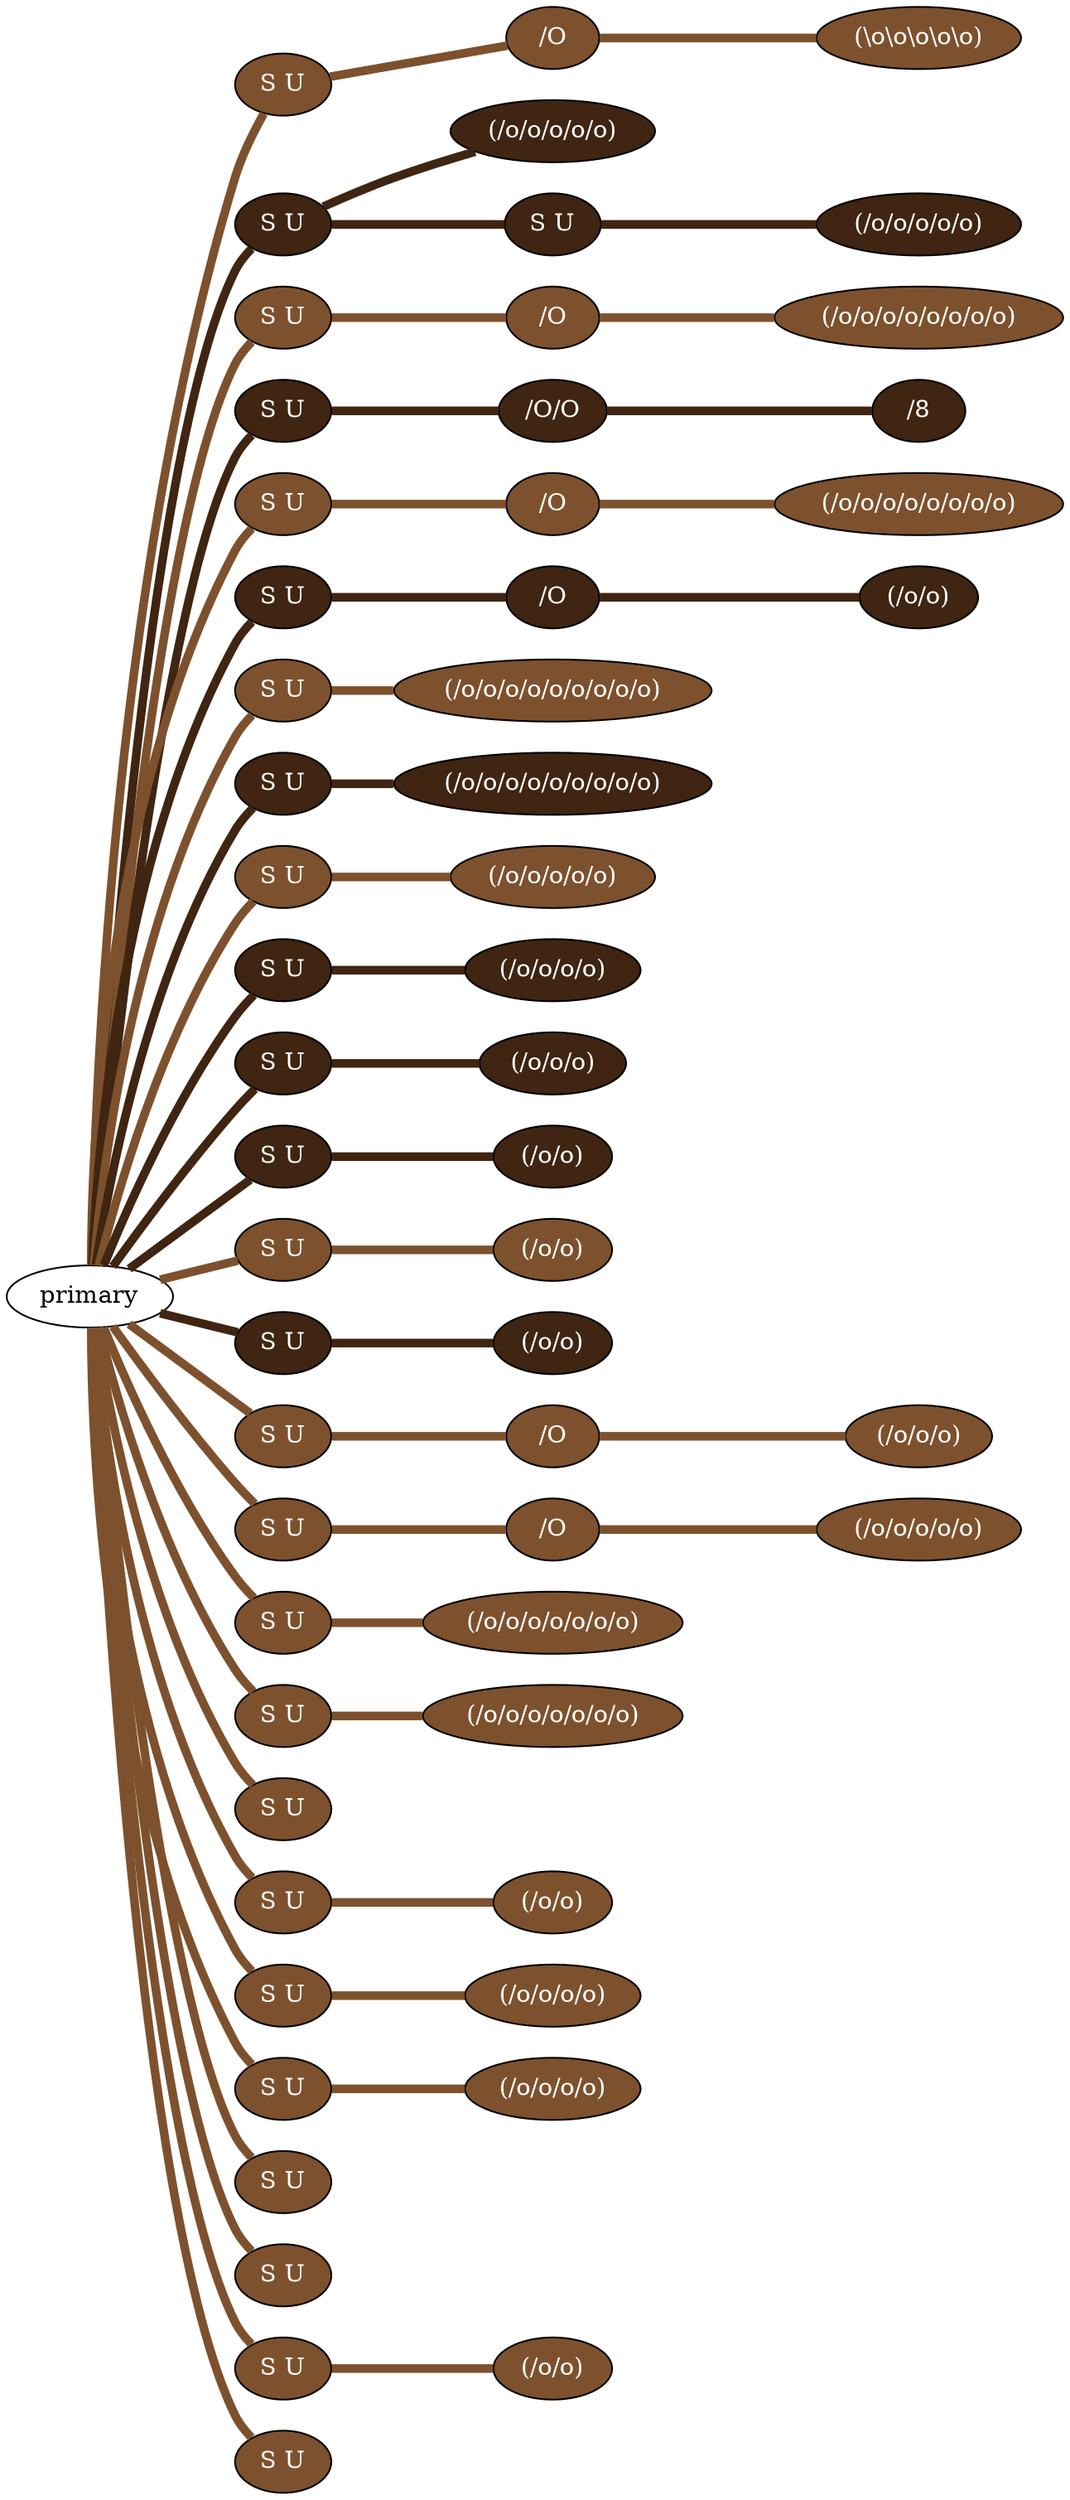 graph {
 graph [rankdir=LR]
"1" [qtype="pendant_node", pendant_colors="#7D512D", pendant_ply="S", pendant_attach="U", pendant_length="52.0", label="S U", style=filled, fillcolor="#7D512D", fontcolor="#ffffff"]
"primary" -- "1" [qtype="pendant_link",penwidth=5,color="#7D512D"]
"1:0" [qtype="knot_node", knot_value="1", knot_type="S", knot_position="5.0", knot_spin="S", label="/O", style=filled, fillcolor="#7D512D" , fontcolor="#ffffff"]
"1" -- "1:0" [qtype="knot_link",penwidth=5,color="#7D512D"]
"1:1" [qtype="knot_node", knot_value="5", knot_type="L", knot_position="27.5", knot_spin="Z", label="(\\o\\o\\o\\o\\o)", style=filled, fillcolor="#7D512D" , fontcolor="#ffffff"]
"1:0" -- "1:1" [qtype="knot_link",penwidth=5,color="#7D512D"]
"2" [qtype="pendant_node", pendant_colors="#3F2512", pendant_ply="S", pendant_attach="U", pendant_length="26.5", label="S U", style=filled, fillcolor="#3F2512", fontcolor="#ffffff"]
"primary" -- "2" [qtype="pendant_link",penwidth=5,color="#3F2512"]
"2:0" [qtype="knot_node", knot_value="5", knot_type="L", knot_position="17.0", knot_spin="S", label="(/o/o/o/o/o)", style=filled, fillcolor="#3F2512" , fontcolor="#ffffff"]
"2" -- "2:0" [qtype="knot_link",penwidth=5,color="#3F2512"]
"2s1" [qtype="pendant_node", pendant_colors="#3F2512", pendant_ply="S", pendant_attach="U", pendant_length="27.5", label="S U", style=filled, fillcolor="#3F2512", fontcolor="#ffffff"]
"2" -- "2s1" [qtype="pendant_link",penwidth=5,color="#3F2512"]
"2s1:0" [qtype="knot_node", knot_value="5", knot_type="L", knot_position="9.0", knot_spin="S", label="(/o/o/o/o/o)", style=filled, fillcolor="#3F2512" , fontcolor="#ffffff"]
"2s1" -- "2s1:0" [qtype="knot_link",penwidth=5,color="#3F2512"]
"3" [qtype="pendant_node", pendant_colors="#7D512D", pendant_ply="S", pendant_attach="U", pendant_length="34.5", label="S U", style=filled, fillcolor="#7D512D", fontcolor="#ffffff"]
"primary" -- "3" [qtype="pendant_link",penwidth=5,color="#7D512D"]
"3:0" [qtype="knot_node", knot_value="1", knot_type="S", knot_position="11.5", knot_spin="S", label="/O", style=filled, fillcolor="#7D512D" , fontcolor="#ffffff"]
"3" -- "3:0" [qtype="knot_link",penwidth=5,color="#7D512D"]
"3:1" [qtype="knot_node", knot_value="8", knot_type="L", knot_position="21.5", knot_spin="S", label="(/o/o/o/o/o/o/o/o)", style=filled, fillcolor="#7D512D" , fontcolor="#ffffff"]
"3:0" -- "3:1" [qtype="knot_link",penwidth=5,color="#7D512D"]
"4" [qtype="pendant_node", pendant_colors="#3F2512", pendant_ply="S", pendant_attach="U", pendant_length="40.5", label="S U", style=filled, fillcolor="#3F2512", fontcolor="#ffffff"]
"primary" -- "4" [qtype="pendant_link",penwidth=5,color="#3F2512"]
"4:0" [qtype="knot_node", knot_value="2", knot_type="S", knot_position="11.0", knot_spin="S", label="/O/O", style=filled, fillcolor="#3F2512" , fontcolor="#ffffff"]
"4" -- "4:0" [qtype="knot_link",penwidth=5,color="#3F2512"]
"4:1" [qtype="knot_node", knot_value="1", knot_type="E", knot_position="20.5", knot_spin="S", label="/8", style=filled, fillcolor="#3F2512" , fontcolor="#ffffff"]
"4:0" -- "4:1" [qtype="knot_link",penwidth=5,color="#3F2512"]
"5" [qtype="pendant_node", pendant_colors="#7D512D", pendant_ply="S", pendant_attach="U", pendant_length="38.0", label="S U", style=filled, fillcolor="#7D512D", fontcolor="#ffffff"]
"primary" -- "5" [qtype="pendant_link",penwidth=5,color="#7D512D"]
"5:0" [qtype="knot_node", knot_value="1", knot_type="S", knot_position="11.0", knot_spin="S", label="/O", style=filled, fillcolor="#7D512D" , fontcolor="#ffffff"]
"5" -- "5:0" [qtype="knot_link",penwidth=5,color="#7D512D"]
"5:1" [qtype="knot_node", knot_value="8", knot_type="L", knot_position="20.0", knot_spin="S", label="(/o/o/o/o/o/o/o/o)", style=filled, fillcolor="#7D512D" , fontcolor="#ffffff"]
"5:0" -- "5:1" [qtype="knot_link",penwidth=5,color="#7D512D"]
"6" [qtype="pendant_node", pendant_colors="#3F2512", pendant_ply="S", pendant_attach="U", pendant_length="44.0", label="S U", style=filled, fillcolor="#3F2512", fontcolor="#ffffff"]
"primary" -- "6" [qtype="pendant_link",penwidth=5,color="#3F2512"]
"6:0" [qtype="knot_node", knot_value="1", knot_type="S", knot_position="10.5", knot_spin="S", label="/O", style=filled, fillcolor="#3F2512" , fontcolor="#ffffff"]
"6" -- "6:0" [qtype="knot_link",penwidth=5,color="#3F2512"]
"6:1" [qtype="knot_node", knot_value="2", knot_type="L", knot_position="18.5", knot_spin="S", label="(/o/o)", style=filled, fillcolor="#3F2512" , fontcolor="#ffffff"]
"6:0" -- "6:1" [qtype="knot_link",penwidth=5,color="#3F2512"]
"7" [qtype="pendant_node", pendant_colors="#7D512D", pendant_ply="S", pendant_attach="U", pendant_length="32.0", label="S U", style=filled, fillcolor="#7D512D", fontcolor="#ffffff"]
"primary" -- "7" [qtype="pendant_link",penwidth=5,color="#7D512D"]
"7:0" [qtype="knot_node", knot_value="9", knot_type="L", knot_position="17.0", knot_spin="S", label="(/o/o/o/o/o/o/o/o/o)", style=filled, fillcolor="#7D512D" , fontcolor="#ffffff"]
"7" -- "7:0" [qtype="knot_link",penwidth=5,color="#7D512D"]
"8" [qtype="pendant_node", pendant_colors="#3F2512", pendant_ply="S", pendant_attach="U", pendant_length="35.5", label="S U", style=filled, fillcolor="#3F2512", fontcolor="#ffffff"]
"primary" -- "8" [qtype="pendant_link",penwidth=5,color="#3F2512"]
"8:0" [qtype="knot_node", knot_value="9", knot_type="L", knot_position="16.5", knot_spin="S", label="(/o/o/o/o/o/o/o/o/o)", style=filled, fillcolor="#3F2512" , fontcolor="#ffffff"]
"8" -- "8:0" [qtype="knot_link",penwidth=5,color="#3F2512"]
"9" [qtype="pendant_node", pendant_colors="#7D512D", pendant_ply="S", pendant_attach="U", pendant_length="25.0", label="S U", style=filled, fillcolor="#7D512D", fontcolor="#ffffff"]
"primary" -- "9" [qtype="pendant_link",penwidth=5,color="#7D512D"]
"9:0" [qtype="knot_node", knot_value="5", knot_type="L", knot_position="17.5", knot_spin="S", label="(/o/o/o/o/o)", style=filled, fillcolor="#7D512D" , fontcolor="#ffffff"]
"9" -- "9:0" [qtype="knot_link",penwidth=5,color="#7D512D"]
"10" [qtype="pendant_node", pendant_colors="#3F2512", pendant_ply="S", pendant_attach="U", pendant_length="42.0", label="S U", style=filled, fillcolor="#3F2512", fontcolor="#ffffff"]
"primary" -- "10" [qtype="pendant_link",penwidth=5,color="#3F2512"]
"10:0" [qtype="knot_node", knot_value="4", knot_type="L", knot_position="17.5", knot_spin="S", label="(/o/o/o/o)", style=filled, fillcolor="#3F2512" , fontcolor="#ffffff"]
"10" -- "10:0" [qtype="knot_link",penwidth=5,color="#3F2512"]
"11" [qtype="pendant_node", pendant_colors="#3F2512", pendant_ply="S", pendant_attach="U", pendant_length="37.0", label="S U", style=filled, fillcolor="#3F2512", fontcolor="#ffffff"]
"primary" -- "11" [qtype="pendant_link",penwidth=5,color="#3F2512"]
"11:0" [qtype="knot_node", knot_value="3", knot_type="L", knot_position="17.0", knot_spin="S", label="(/o/o/o)", style=filled, fillcolor="#3F2512" , fontcolor="#ffffff"]
"11" -- "11:0" [qtype="knot_link",penwidth=5,color="#3F2512"]
"12" [qtype="pendant_node", pendant_colors="#3F2512", pendant_ply="S", pendant_attach="U", pendant_length="44.0", label="S U", style=filled, fillcolor="#3F2512", fontcolor="#ffffff"]
"primary" -- "12" [qtype="pendant_link",penwidth=5,color="#3F2512"]
"12:0" [qtype="knot_node", knot_value="2", knot_type="L", knot_position="16.0", knot_spin="S", label="(/o/o)", style=filled, fillcolor="#3F2512" , fontcolor="#ffffff"]
"12" -- "12:0" [qtype="knot_link",penwidth=5,color="#3F2512"]
"13" [qtype="pendant_node", pendant_colors="#7D512D", pendant_ply="S", pendant_attach="U", pendant_length="44.5", label="S U", style=filled, fillcolor="#7D512D", fontcolor="#ffffff"]
"primary" -- "13" [qtype="pendant_link",penwidth=5,color="#7D512D"]
"13:0" [qtype="knot_node", knot_value="2", knot_type="L", knot_position="16.5", knot_spin="S", label="(/o/o)", style=filled, fillcolor="#7D512D" , fontcolor="#ffffff"]
"13" -- "13:0" [qtype="knot_link",penwidth=5,color="#7D512D"]
"14" [qtype="pendant_node", pendant_colors="#3F2512", pendant_ply="S", pendant_attach="U", pendant_length="47.0", label="S U", style=filled, fillcolor="#3F2512", fontcolor="#ffffff"]
"primary" -- "14" [qtype="pendant_link",penwidth=5,color="#3F2512"]
"14:0" [qtype="knot_node", knot_value="2", knot_type="L", knot_position="14.5", knot_spin="S", label="(/o/o)", style=filled, fillcolor="#3F2512" , fontcolor="#ffffff"]
"14" -- "14:0" [qtype="knot_link",penwidth=5,color="#3F2512"]
"15" [qtype="pendant_node", pendant_colors="#7D512D", pendant_ply="S", pendant_attach="U", pendant_length="37.0", label="S U", style=filled, fillcolor="#7D512D", fontcolor="#ffffff"]
"primary" -- "15" [qtype="pendant_link",penwidth=5,color="#7D512D"]
"15:0" [qtype="knot_node", knot_value="1", knot_type="S", knot_position="11.0", knot_spin="S", label="/O", style=filled, fillcolor="#7D512D" , fontcolor="#ffffff"]
"15" -- "15:0" [qtype="knot_link",penwidth=5,color="#7D512D"]
"15:1" [qtype="knot_node", knot_value="3", knot_type="L", knot_position="20.0", knot_spin="S", label="(/o/o/o)", style=filled, fillcolor="#7D512D" , fontcolor="#ffffff"]
"15:0" -- "15:1" [qtype="knot_link",penwidth=5,color="#7D512D"]
"16" [qtype="pendant_node", pendant_colors="#7D512D", pendant_ply="S", pendant_attach="U", pendant_length="41.0", label="S U", style=filled, fillcolor="#7D512D", fontcolor="#ffffff"]
"primary" -- "16" [qtype="pendant_link",penwidth=5,color="#7D512D"]
"16:0" [qtype="knot_node", knot_value="1", knot_type="S", knot_position="11.0", knot_spin="S", label="/O", style=filled, fillcolor="#7D512D" , fontcolor="#ffffff"]
"16" -- "16:0" [qtype="knot_link",penwidth=5,color="#7D512D"]
"16:1" [qtype="knot_node", knot_value="5", knot_type="L", knot_position="21.0", knot_spin="S", label="(/o/o/o/o/o)", style=filled, fillcolor="#7D512D" , fontcolor="#ffffff"]
"16:0" -- "16:1" [qtype="knot_link",penwidth=5,color="#7D512D"]
"17" [qtype="pendant_node", pendant_colors="#7D512D", pendant_ply="S", pendant_attach="U", pendant_length="49.0", label="S U", style=filled, fillcolor="#7D512D", fontcolor="#ffffff"]
"primary" -- "17" [qtype="pendant_link",penwidth=5,color="#7D512D"]
"17:0" [qtype="knot_node", knot_value="7", knot_type="L", knot_position="19.0", knot_spin="S", label="(/o/o/o/o/o/o/o)", style=filled, fillcolor="#7D512D" , fontcolor="#ffffff"]
"17" -- "17:0" [qtype="knot_link",penwidth=5,color="#7D512D"]
"18" [qtype="pendant_node", pendant_colors="#7D512D", pendant_ply="S", pendant_attach="U", pendant_length="50.0", label="S U", style=filled, fillcolor="#7D512D", fontcolor="#ffffff"]
"primary" -- "18" [qtype="pendant_link",penwidth=5,color="#7D512D"]
"18:0" [qtype="knot_node", knot_value="7", knot_type="L", knot_position="18.5", knot_spin="S", label="(/o/o/o/o/o/o/o)", style=filled, fillcolor="#7D512D" , fontcolor="#ffffff"]
"18" -- "18:0" [qtype="knot_link",penwidth=5,color="#7D512D"]
"19" [qtype="pendant_node", pendant_colors="#7D512D", pendant_ply="S", pendant_attach="U", pendant_length="46.5", label="S U", style=filled, fillcolor="#7D512D", fontcolor="#ffffff"]
"primary" -- "19" [qtype="pendant_link",penwidth=5,color="#7D512D"]
"20" [qtype="pendant_node", pendant_colors="#7D512D", pendant_ply="S", pendant_attach="U", pendant_length="42.5", label="S U", style=filled, fillcolor="#7D512D", fontcolor="#ffffff"]
"primary" -- "20" [qtype="pendant_link",penwidth=5,color="#7D512D"]
"20:0" [qtype="knot_node", knot_value="2", knot_type="L", knot_position="18.0", knot_spin="S", label="(/o/o)", style=filled, fillcolor="#7D512D" , fontcolor="#ffffff"]
"20" -- "20:0" [qtype="knot_link",penwidth=5,color="#7D512D"]
"21" [qtype="pendant_node", pendant_colors="#7D512D", pendant_ply="S", pendant_attach="U", pendant_length="40.5", label="S U", style=filled, fillcolor="#7D512D", fontcolor="#ffffff"]
"primary" -- "21" [qtype="pendant_link",penwidth=5,color="#7D512D"]
"21:0" [qtype="knot_node", knot_value="4", knot_type="L", knot_position="18.0", knot_spin="S", label="(/o/o/o/o)", style=filled, fillcolor="#7D512D" , fontcolor="#ffffff"]
"21" -- "21:0" [qtype="knot_link",penwidth=5,color="#7D512D"]
"22" [qtype="pendant_node", pendant_colors="#7D512D", pendant_ply="S", pendant_attach="U", pendant_length="41.5", label="S U", style=filled, fillcolor="#7D512D", fontcolor="#ffffff"]
"primary" -- "22" [qtype="pendant_link",penwidth=5,color="#7D512D"]
"22:0" [qtype="knot_node", knot_value="4", knot_type="L", knot_position="18.5", knot_spin="S", label="(/o/o/o/o)", style=filled, fillcolor="#7D512D" , fontcolor="#ffffff"]
"22" -- "22:0" [qtype="knot_link",penwidth=5,color="#7D512D"]
"23" [qtype="pendant_node", pendant_colors="#7D512D", pendant_ply="S", pendant_attach="U", pendant_length="43.5", label="S U", style=filled, fillcolor="#7D512D", fontcolor="#ffffff"]
"primary" -- "23" [qtype="pendant_link",penwidth=5,color="#7D512D"]
"24" [qtype="pendant_node", pendant_colors="#7D512D", pendant_ply="S", pendant_attach="U", pendant_length="41.0", label="S U", style=filled, fillcolor="#7D512D", fontcolor="#ffffff"]
"primary" -- "24" [qtype="pendant_link",penwidth=5,color="#7D512D"]
"25" [qtype="pendant_node", pendant_colors="#7D512D", pendant_ply="S", pendant_attach="U", pendant_length="39.5", label="S U", style=filled, fillcolor="#7D512D", fontcolor="#ffffff"]
"primary" -- "25" [qtype="pendant_link",penwidth=5,color="#7D512D"]
"25:0" [qtype="knot_node", knot_value="2", knot_type="L", knot_position="17.0", knot_spin="S", label="(/o/o)", style=filled, fillcolor="#7D512D" , fontcolor="#ffffff"]
"25" -- "25:0" [qtype="knot_link",penwidth=5,color="#7D512D"]
"26" [qtype="pendant_node", pendant_colors="#7D512D", pendant_ply="S", pendant_attach="U", pendant_length="57.0", label="S U", style=filled, fillcolor="#7D512D", fontcolor="#ffffff"]
"primary" -- "26" [qtype="pendant_link",penwidth=5,color="#7D512D"]
}
